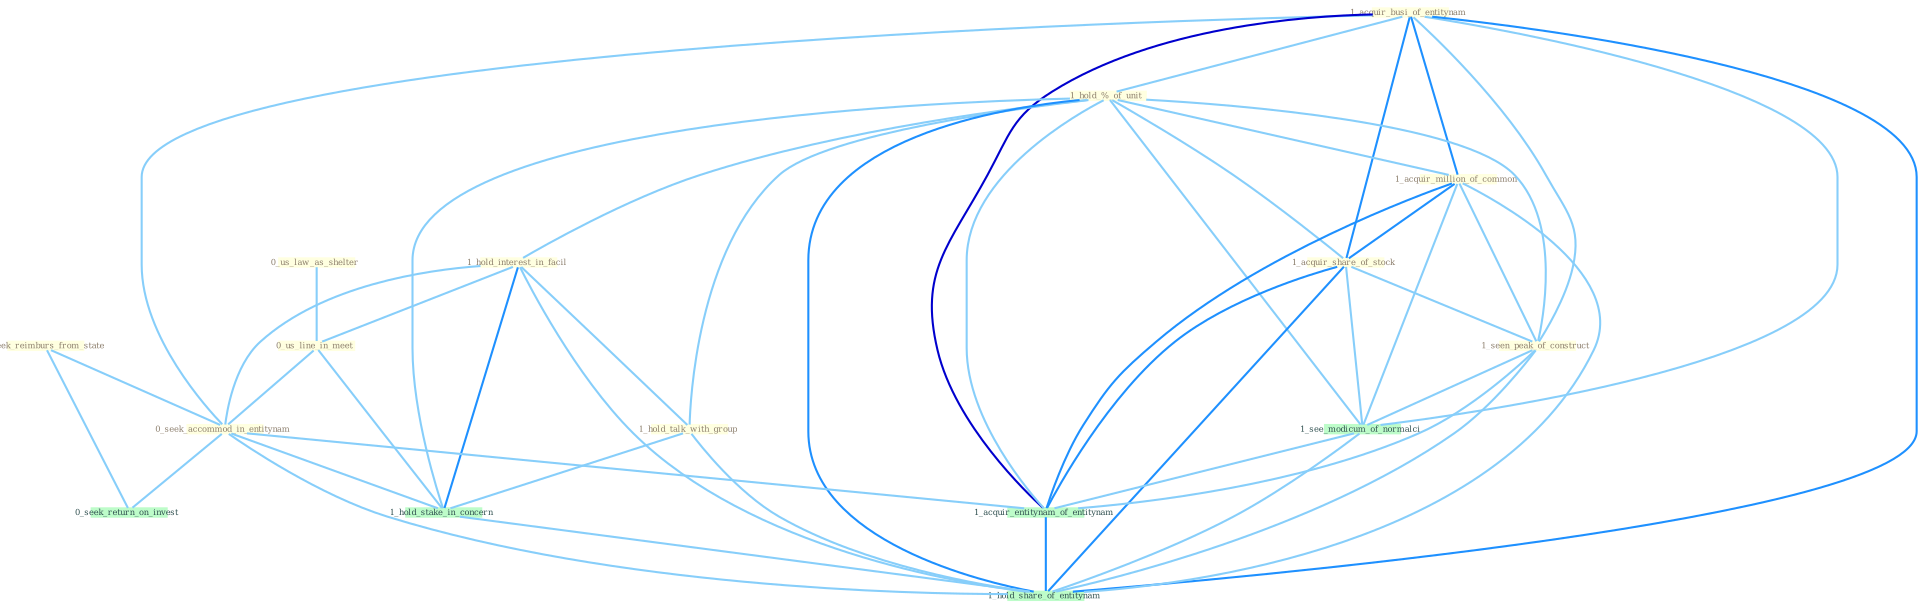 Graph G{ 
    node
    [shape=polygon,style=filled,width=.5,height=.06,color="#BDFCC9",fixedsize=true,fontsize=4,
    fontcolor="#2f4f4f"];
    {node
    [color="#ffffe0", fontcolor="#8b7d6b"] "1_acquir_busi_of_entitynam " "1_seek_reimburs_from_state " "1_hold_%_of_unit " "1_hold_interest_in_facil " "0_us_law_as_shelter " "0_us_line_in_meet " "1_acquir_million_of_common " "1_acquir_share_of_stock " "0_seek_accommod_in_entitynam " "1_hold_talk_with_group " "1_seen_peak_of_construct "}
{node [color="#fff0f5", fontcolor="#b22222"]}
edge [color="#B0E2FF"];

	"1_acquir_busi_of_entitynam " -- "1_hold_%_of_unit " [w="1", color="#87cefa" ];
	"1_acquir_busi_of_entitynam " -- "1_acquir_million_of_common " [w="2", color="#1e90ff" , len=0.8];
	"1_acquir_busi_of_entitynam " -- "1_acquir_share_of_stock " [w="2", color="#1e90ff" , len=0.8];
	"1_acquir_busi_of_entitynam " -- "0_seek_accommod_in_entitynam " [w="1", color="#87cefa" ];
	"1_acquir_busi_of_entitynam " -- "1_seen_peak_of_construct " [w="1", color="#87cefa" ];
	"1_acquir_busi_of_entitynam " -- "1_see_modicum_of_normalci " [w="1", color="#87cefa" ];
	"1_acquir_busi_of_entitynam " -- "1_acquir_entitynam_of_entitynam " [w="3", color="#0000cd" , len=0.6];
	"1_acquir_busi_of_entitynam " -- "1_hold_share_of_entitynam " [w="2", color="#1e90ff" , len=0.8];
	"1_seek_reimburs_from_state " -- "0_seek_accommod_in_entitynam " [w="1", color="#87cefa" ];
	"1_seek_reimburs_from_state " -- "0_seek_return_on_invest " [w="1", color="#87cefa" ];
	"1_hold_%_of_unit " -- "1_hold_interest_in_facil " [w="1", color="#87cefa" ];
	"1_hold_%_of_unit " -- "1_acquir_million_of_common " [w="1", color="#87cefa" ];
	"1_hold_%_of_unit " -- "1_acquir_share_of_stock " [w="1", color="#87cefa" ];
	"1_hold_%_of_unit " -- "1_hold_talk_with_group " [w="1", color="#87cefa" ];
	"1_hold_%_of_unit " -- "1_seen_peak_of_construct " [w="1", color="#87cefa" ];
	"1_hold_%_of_unit " -- "1_hold_stake_in_concern " [w="1", color="#87cefa" ];
	"1_hold_%_of_unit " -- "1_see_modicum_of_normalci " [w="1", color="#87cefa" ];
	"1_hold_%_of_unit " -- "1_acquir_entitynam_of_entitynam " [w="1", color="#87cefa" ];
	"1_hold_%_of_unit " -- "1_hold_share_of_entitynam " [w="2", color="#1e90ff" , len=0.8];
	"1_hold_interest_in_facil " -- "0_us_line_in_meet " [w="1", color="#87cefa" ];
	"1_hold_interest_in_facil " -- "0_seek_accommod_in_entitynam " [w="1", color="#87cefa" ];
	"1_hold_interest_in_facil " -- "1_hold_talk_with_group " [w="1", color="#87cefa" ];
	"1_hold_interest_in_facil " -- "1_hold_stake_in_concern " [w="2", color="#1e90ff" , len=0.8];
	"1_hold_interest_in_facil " -- "1_hold_share_of_entitynam " [w="1", color="#87cefa" ];
	"0_us_law_as_shelter " -- "0_us_line_in_meet " [w="1", color="#87cefa" ];
	"0_us_line_in_meet " -- "0_seek_accommod_in_entitynam " [w="1", color="#87cefa" ];
	"0_us_line_in_meet " -- "1_hold_stake_in_concern " [w="1", color="#87cefa" ];
	"1_acquir_million_of_common " -- "1_acquir_share_of_stock " [w="2", color="#1e90ff" , len=0.8];
	"1_acquir_million_of_common " -- "1_seen_peak_of_construct " [w="1", color="#87cefa" ];
	"1_acquir_million_of_common " -- "1_see_modicum_of_normalci " [w="1", color="#87cefa" ];
	"1_acquir_million_of_common " -- "1_acquir_entitynam_of_entitynam " [w="2", color="#1e90ff" , len=0.8];
	"1_acquir_million_of_common " -- "1_hold_share_of_entitynam " [w="1", color="#87cefa" ];
	"1_acquir_share_of_stock " -- "1_seen_peak_of_construct " [w="1", color="#87cefa" ];
	"1_acquir_share_of_stock " -- "1_see_modicum_of_normalci " [w="1", color="#87cefa" ];
	"1_acquir_share_of_stock " -- "1_acquir_entitynam_of_entitynam " [w="2", color="#1e90ff" , len=0.8];
	"1_acquir_share_of_stock " -- "1_hold_share_of_entitynam " [w="2", color="#1e90ff" , len=0.8];
	"0_seek_accommod_in_entitynam " -- "1_hold_stake_in_concern " [w="1", color="#87cefa" ];
	"0_seek_accommod_in_entitynam " -- "0_seek_return_on_invest " [w="1", color="#87cefa" ];
	"0_seek_accommod_in_entitynam " -- "1_acquir_entitynam_of_entitynam " [w="1", color="#87cefa" ];
	"0_seek_accommod_in_entitynam " -- "1_hold_share_of_entitynam " [w="1", color="#87cefa" ];
	"1_hold_talk_with_group " -- "1_hold_stake_in_concern " [w="1", color="#87cefa" ];
	"1_hold_talk_with_group " -- "1_hold_share_of_entitynam " [w="1", color="#87cefa" ];
	"1_seen_peak_of_construct " -- "1_see_modicum_of_normalci " [w="1", color="#87cefa" ];
	"1_seen_peak_of_construct " -- "1_acquir_entitynam_of_entitynam " [w="1", color="#87cefa" ];
	"1_seen_peak_of_construct " -- "1_hold_share_of_entitynam " [w="1", color="#87cefa" ];
	"1_hold_stake_in_concern " -- "1_hold_share_of_entitynam " [w="1", color="#87cefa" ];
	"1_see_modicum_of_normalci " -- "1_acquir_entitynam_of_entitynam " [w="1", color="#87cefa" ];
	"1_see_modicum_of_normalci " -- "1_hold_share_of_entitynam " [w="1", color="#87cefa" ];
	"1_acquir_entitynam_of_entitynam " -- "1_hold_share_of_entitynam " [w="2", color="#1e90ff" , len=0.8];
}